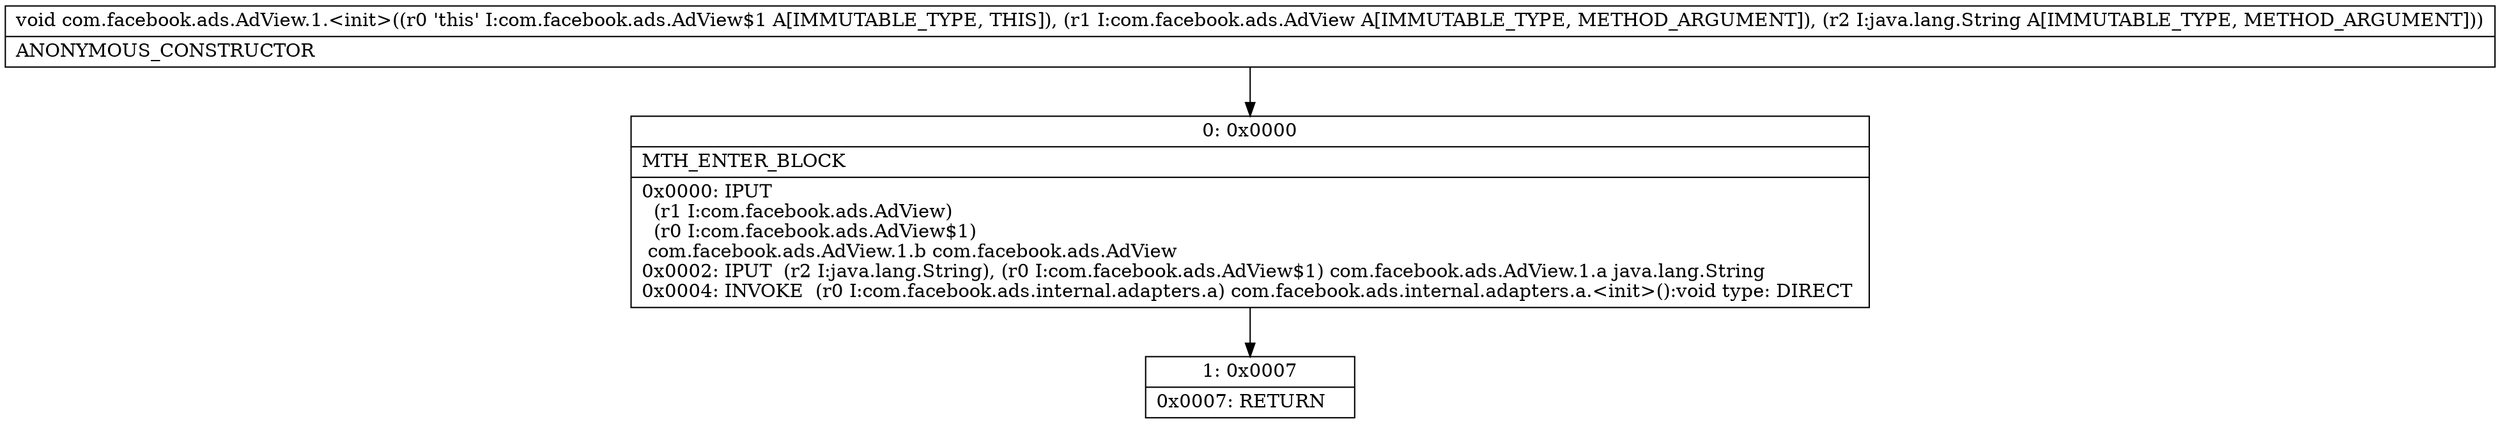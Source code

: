 digraph "CFG forcom.facebook.ads.AdView.1.\<init\>(Lcom\/facebook\/ads\/AdView;Ljava\/lang\/String;)V" {
Node_0 [shape=record,label="{0\:\ 0x0000|MTH_ENTER_BLOCK\l|0x0000: IPUT  \l  (r1 I:com.facebook.ads.AdView)\l  (r0 I:com.facebook.ads.AdView$1)\l com.facebook.ads.AdView.1.b com.facebook.ads.AdView \l0x0002: IPUT  (r2 I:java.lang.String), (r0 I:com.facebook.ads.AdView$1) com.facebook.ads.AdView.1.a java.lang.String \l0x0004: INVOKE  (r0 I:com.facebook.ads.internal.adapters.a) com.facebook.ads.internal.adapters.a.\<init\>():void type: DIRECT \l}"];
Node_1 [shape=record,label="{1\:\ 0x0007|0x0007: RETURN   \l}"];
MethodNode[shape=record,label="{void com.facebook.ads.AdView.1.\<init\>((r0 'this' I:com.facebook.ads.AdView$1 A[IMMUTABLE_TYPE, THIS]), (r1 I:com.facebook.ads.AdView A[IMMUTABLE_TYPE, METHOD_ARGUMENT]), (r2 I:java.lang.String A[IMMUTABLE_TYPE, METHOD_ARGUMENT]))  | ANONYMOUS_CONSTRUCTOR\l}"];
MethodNode -> Node_0;
Node_0 -> Node_1;
}

